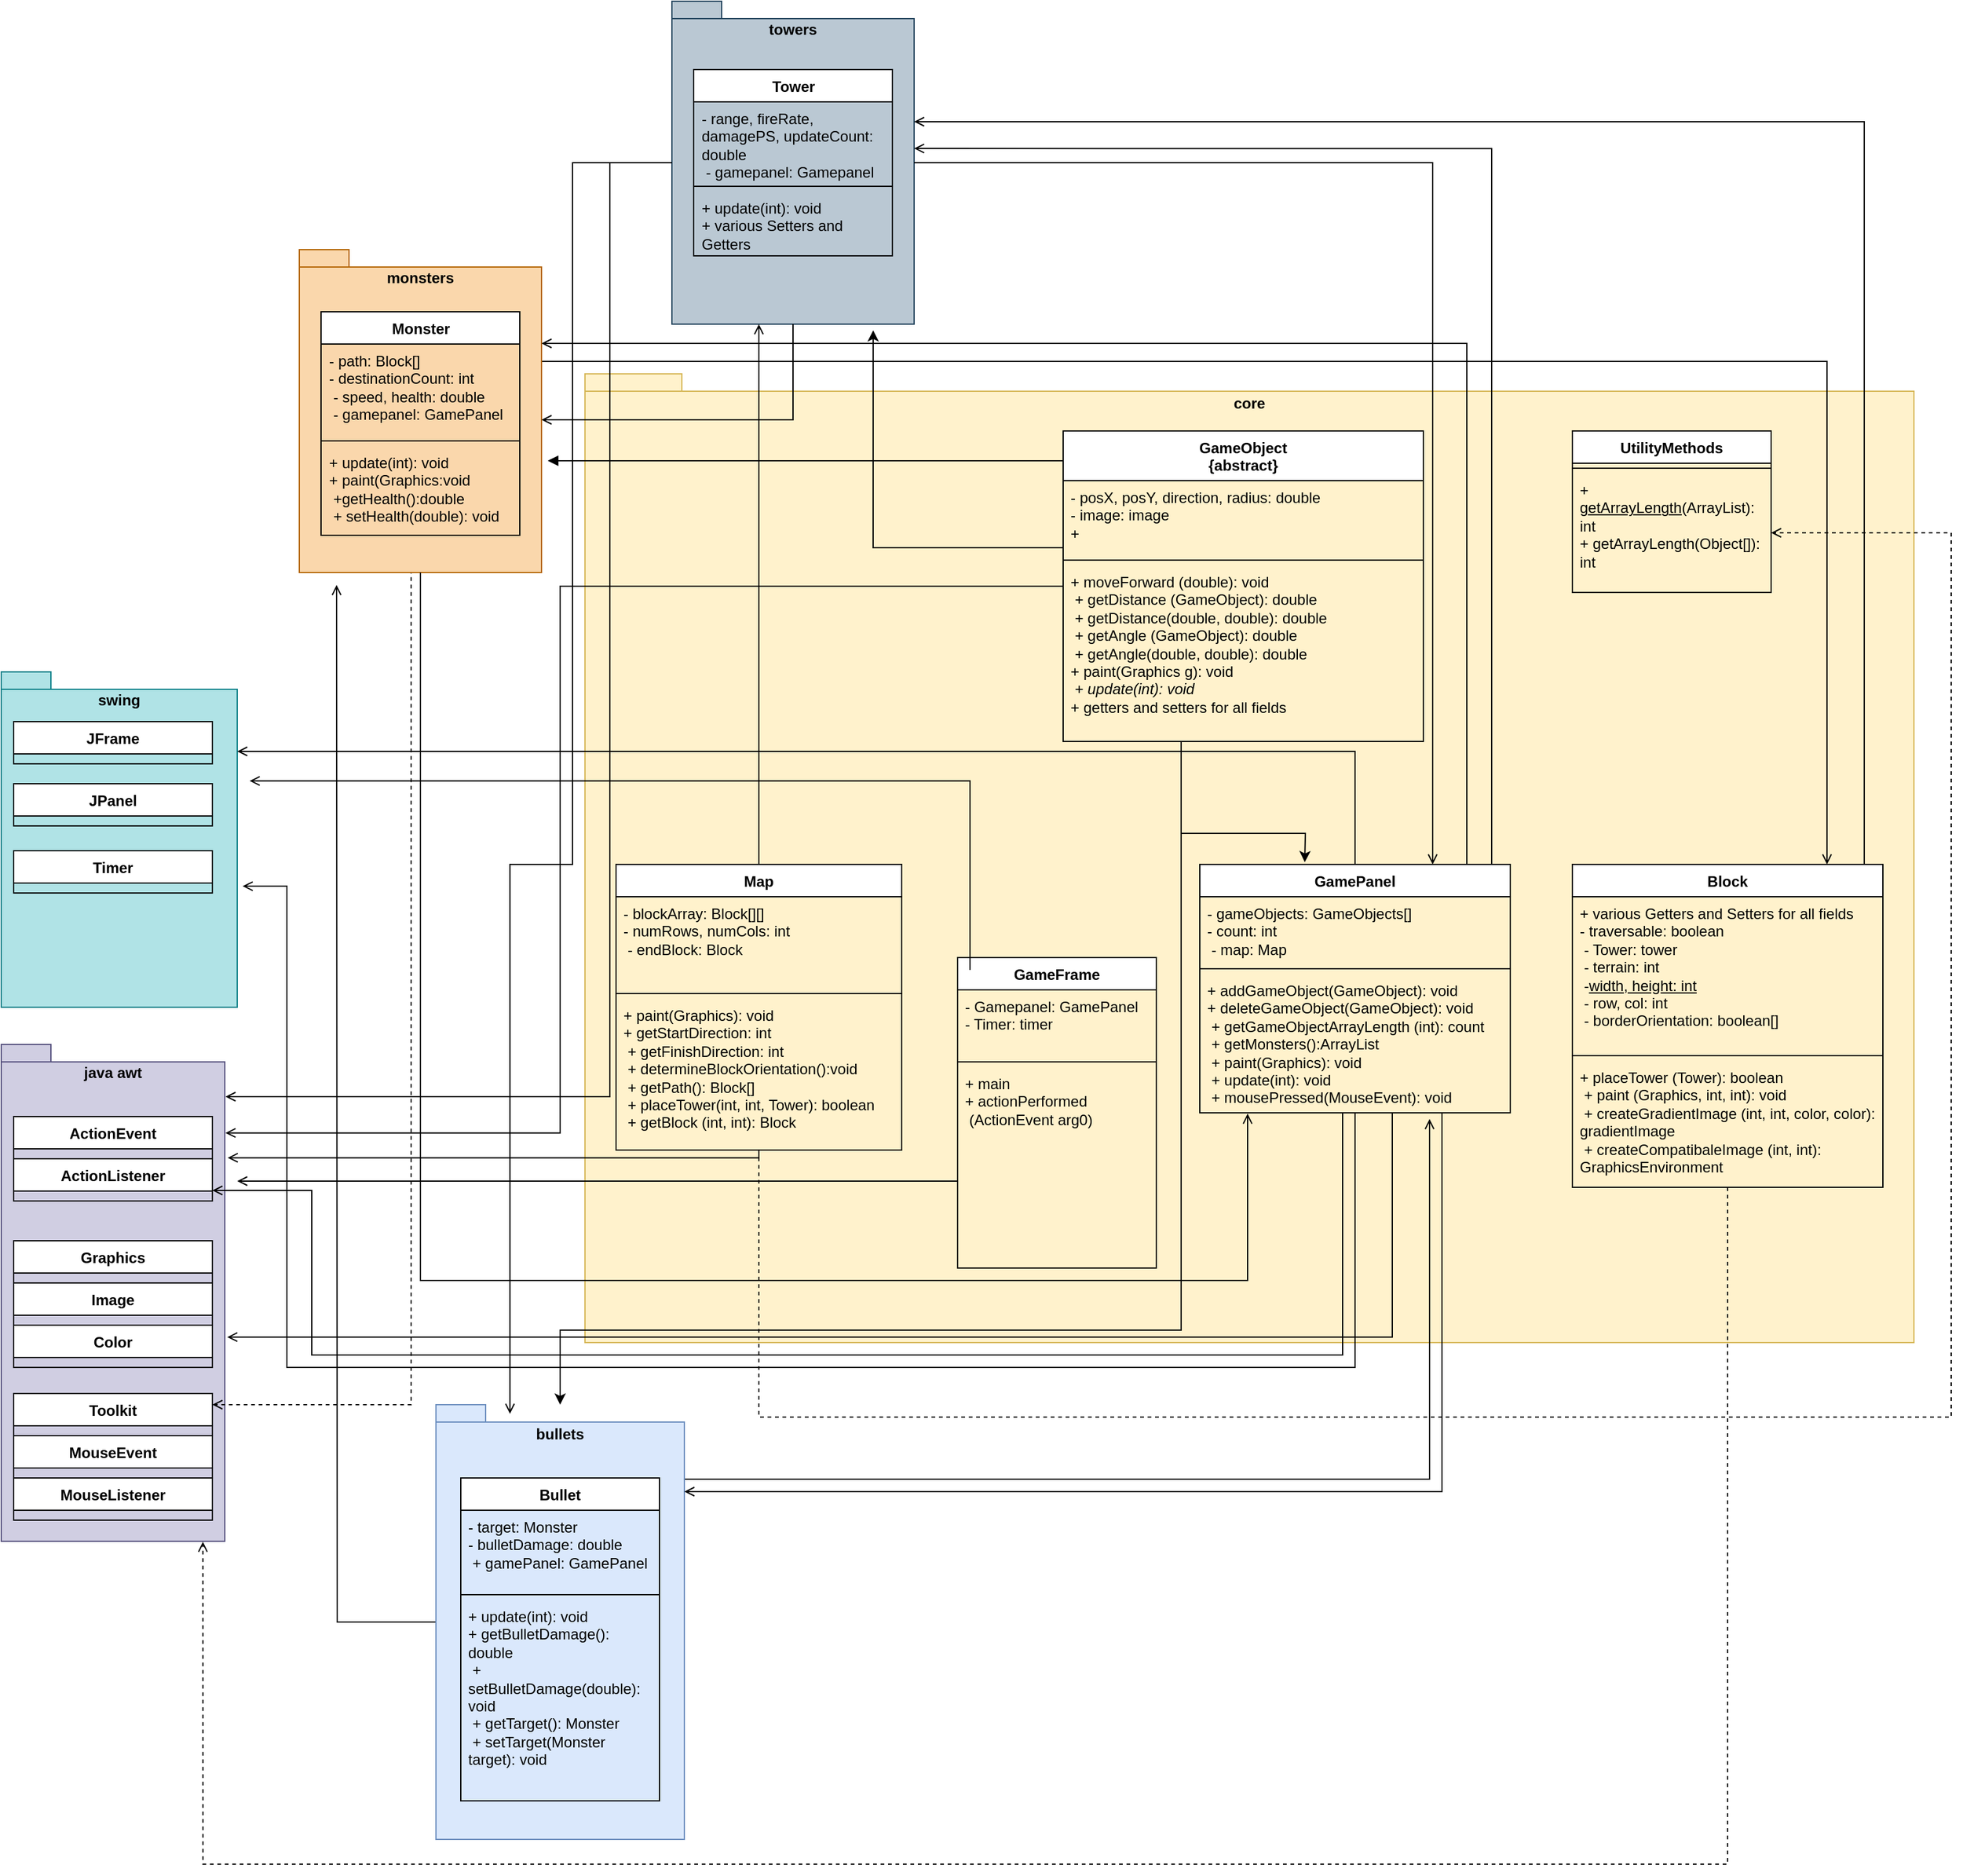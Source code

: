 <mxfile version="23.1.7" type="device">
  <diagram name="Sida-1" id="YUBVa8yf24fu2AFU5YBJ">
    <mxGraphModel dx="1865" dy="2425" grid="1" gridSize="10" guides="1" tooltips="1" connect="1" arrows="1" fold="1" page="1" pageScale="1" pageWidth="827" pageHeight="1169" math="0" shadow="0">
      <root>
        <mxCell id="0" />
        <mxCell id="1" parent="0" />
        <mxCell id="zSwx9xJ70yb3x-qx0YBj-57" value="java awt" style="shape=folder;fontStyle=1;spacingTop=10;tabWidth=40;tabHeight=14;tabPosition=left;html=1;whiteSpace=wrap;labelPosition=center;verticalLabelPosition=top;align=center;verticalAlign=bottom;spacing=-30;fillColor=#d0cee2;strokeColor=#56517e;" vertex="1" parent="1">
          <mxGeometry x="20" y="320" width="180" height="400" as="geometry" />
        </mxCell>
        <mxCell id="zSwx9xJ70yb3x-qx0YBj-97" value="towers" style="shape=folder;fontStyle=1;spacingTop=10;tabWidth=40;tabHeight=14;tabPosition=left;html=1;whiteSpace=wrap;labelPosition=center;verticalLabelPosition=top;align=center;verticalAlign=bottom;spacing=-30;fillColor=#bac8d3;strokeColor=#23445d;" vertex="1" parent="1">
          <mxGeometry x="560" y="-520" width="195" height="260" as="geometry" />
        </mxCell>
        <mxCell id="zSwx9xJ70yb3x-qx0YBj-48" value="swing" style="shape=folder;fontStyle=1;spacingTop=10;tabWidth=40;tabHeight=14;tabPosition=left;html=1;whiteSpace=wrap;labelPosition=center;verticalLabelPosition=top;align=center;verticalAlign=bottom;spacing=-30;fillColor=#b0e3e6;strokeColor=#0e8088;" vertex="1" parent="1">
          <mxGeometry x="20" y="20" width="190" height="270" as="geometry" />
        </mxCell>
        <mxCell id="zSwx9xJ70yb3x-qx0YBj-25" value="core" style="shape=folder;fontStyle=1;spacingTop=10;tabWidth=40;tabHeight=14;tabPosition=left;html=1;whiteSpace=wrap;labelPosition=center;verticalLabelPosition=top;align=center;verticalAlign=bottom;spacing=-31;fillColor=#fff2cc;strokeColor=#d6b656;" vertex="1" parent="1">
          <mxGeometry x="490" y="-220" width="1070" height="780" as="geometry" />
        </mxCell>
        <mxCell id="zSwx9xJ70yb3x-qx0YBj-1" value="GameFrame" style="swimlane;fontStyle=1;align=center;verticalAlign=top;childLayout=stackLayout;horizontal=1;startSize=26;horizontalStack=0;resizeParent=1;resizeParentMax=0;resizeLast=0;collapsible=1;marginBottom=0;whiteSpace=wrap;html=1;" vertex="1" parent="1">
          <mxGeometry x="790" y="250" width="160" height="250" as="geometry" />
        </mxCell>
        <mxCell id="zSwx9xJ70yb3x-qx0YBj-2" value="- Gamepanel: GamePanel&lt;br&gt;- Timer: timer" style="text;strokeColor=none;fillColor=none;align=left;verticalAlign=top;spacingLeft=4;spacingRight=4;overflow=hidden;rotatable=0;points=[[0,0.5],[1,0.5]];portConstraint=eastwest;whiteSpace=wrap;html=1;" vertex="1" parent="zSwx9xJ70yb3x-qx0YBj-1">
          <mxGeometry y="26" width="160" height="54" as="geometry" />
        </mxCell>
        <mxCell id="zSwx9xJ70yb3x-qx0YBj-3" value="" style="line;strokeWidth=1;fillColor=none;align=left;verticalAlign=middle;spacingTop=-1;spacingLeft=3;spacingRight=3;rotatable=0;labelPosition=right;points=[];portConstraint=eastwest;strokeColor=inherit;" vertex="1" parent="zSwx9xJ70yb3x-qx0YBj-1">
          <mxGeometry y="80" width="160" height="8" as="geometry" />
        </mxCell>
        <mxCell id="zSwx9xJ70yb3x-qx0YBj-4" value="+ main&lt;br&gt;+ actionPerformed&lt;br&gt;&amp;nbsp;(ActionEvent arg0)" style="text;strokeColor=none;fillColor=none;align=left;verticalAlign=top;spacingLeft=4;spacingRight=4;overflow=hidden;rotatable=0;points=[[0,0.5],[1,0.5]];portConstraint=eastwest;whiteSpace=wrap;html=1;" vertex="1" parent="zSwx9xJ70yb3x-qx0YBj-1">
          <mxGeometry y="88" width="160" height="162" as="geometry" />
        </mxCell>
        <mxCell id="zSwx9xJ70yb3x-qx0YBj-5" value="Block" style="swimlane;fontStyle=1;align=center;verticalAlign=top;childLayout=stackLayout;horizontal=1;startSize=26;horizontalStack=0;resizeParent=1;resizeParentMax=0;resizeLast=0;collapsible=1;marginBottom=0;whiteSpace=wrap;html=1;" vertex="1" parent="1">
          <mxGeometry x="1285" y="175" width="250" height="260" as="geometry" />
        </mxCell>
        <mxCell id="zSwx9xJ70yb3x-qx0YBj-6" value="+ various Getters and Setters for all fields&lt;br&gt;- traversable: boolean&lt;br&gt;&amp;nbsp;- Tower: tower&lt;br&gt;&amp;nbsp;- terrain: int&lt;br&gt;&amp;nbsp;-&lt;u&gt;width, height: int&lt;/u&gt;&lt;br&gt;&amp;nbsp;- row, col: int&lt;br&gt;&amp;nbsp;- borderOrientation: boolean[]" style="text;strokeColor=none;fillColor=none;align=left;verticalAlign=top;spacingLeft=4;spacingRight=4;overflow=hidden;rotatable=0;points=[[0,0.5],[1,0.5]];portConstraint=eastwest;whiteSpace=wrap;html=1;" vertex="1" parent="zSwx9xJ70yb3x-qx0YBj-5">
          <mxGeometry y="26" width="250" height="124" as="geometry" />
        </mxCell>
        <mxCell id="zSwx9xJ70yb3x-qx0YBj-7" value="" style="line;strokeWidth=1;fillColor=none;align=left;verticalAlign=middle;spacingTop=-1;spacingLeft=3;spacingRight=3;rotatable=0;labelPosition=right;points=[];portConstraint=eastwest;strokeColor=inherit;" vertex="1" parent="zSwx9xJ70yb3x-qx0YBj-5">
          <mxGeometry y="150" width="250" height="8" as="geometry" />
        </mxCell>
        <mxCell id="zSwx9xJ70yb3x-qx0YBj-8" value="+ placeTower (Tower): boolean&lt;br&gt;&amp;nbsp;+ paint (Graphics, int, int): void&lt;br&gt;&amp;nbsp;+ createGradientImage (int, int, color, color): gradientImage&lt;br&gt;&amp;nbsp;+ createCompatibaleImage (int, int): GraphicsEnvironment" style="text;strokeColor=none;fillColor=none;align=left;verticalAlign=top;spacingLeft=4;spacingRight=4;overflow=hidden;rotatable=0;points=[[0,0.5],[1,0.5]];portConstraint=eastwest;whiteSpace=wrap;html=1;" vertex="1" parent="zSwx9xJ70yb3x-qx0YBj-5">
          <mxGeometry y="158" width="250" height="102" as="geometry" />
        </mxCell>
        <mxCell id="zSwx9xJ70yb3x-qx0YBj-101" style="edgeStyle=orthogonalEdgeStyle;rounded=0;orthogonalLoop=1;jettySize=auto;html=1;" edge="1" parent="1" source="zSwx9xJ70yb3x-qx0YBj-13" target="zSwx9xJ70yb3x-qx0YBj-30">
          <mxGeometry relative="1" as="geometry">
            <Array as="points">
              <mxPoint x="970" y="140" />
              <mxPoint x="970" y="550" />
              <mxPoint x="470" y="550" />
            </Array>
          </mxGeometry>
        </mxCell>
        <mxCell id="zSwx9xJ70yb3x-qx0YBj-132" style="edgeStyle=orthogonalEdgeStyle;rounded=0;orthogonalLoop=1;jettySize=auto;html=1;endArrow=block;endFill=1;" edge="1" parent="1" source="zSwx9xJ70yb3x-qx0YBj-13">
          <mxGeometry relative="1" as="geometry">
            <mxPoint x="460" y="-150" as="targetPoint" />
            <Array as="points">
              <mxPoint x="780" y="-150" />
              <mxPoint x="780" y="-150" />
            </Array>
          </mxGeometry>
        </mxCell>
        <mxCell id="zSwx9xJ70yb3x-qx0YBj-13" value="GameObject&lt;br&gt;{abstract}" style="swimlane;fontStyle=1;align=center;verticalAlign=top;childLayout=stackLayout;horizontal=1;startSize=40;horizontalStack=0;resizeParent=1;resizeParentMax=0;resizeLast=0;collapsible=1;marginBottom=0;whiteSpace=wrap;html=1;" vertex="1" parent="1">
          <mxGeometry x="875" y="-174" width="290" height="250" as="geometry" />
        </mxCell>
        <mxCell id="zSwx9xJ70yb3x-qx0YBj-14" value="- posX, posY, direction, radius: double&lt;br&gt;- image: image&lt;br&gt;+" style="text;strokeColor=none;fillColor=none;align=left;verticalAlign=top;spacingLeft=4;spacingRight=4;overflow=hidden;rotatable=0;points=[[0,0.5],[1,0.5]];portConstraint=eastwest;whiteSpace=wrap;html=1;" vertex="1" parent="zSwx9xJ70yb3x-qx0YBj-13">
          <mxGeometry y="40" width="290" height="60" as="geometry" />
        </mxCell>
        <mxCell id="zSwx9xJ70yb3x-qx0YBj-15" value="" style="line;strokeWidth=1;fillColor=none;align=left;verticalAlign=middle;spacingTop=-1;spacingLeft=3;spacingRight=3;rotatable=0;labelPosition=right;points=[];portConstraint=eastwest;strokeColor=inherit;" vertex="1" parent="zSwx9xJ70yb3x-qx0YBj-13">
          <mxGeometry y="100" width="290" height="8" as="geometry" />
        </mxCell>
        <mxCell id="zSwx9xJ70yb3x-qx0YBj-16" value="+ moveForward (double): void&lt;br&gt;&amp;nbsp;+ getDistance (GameObject): double&lt;br&gt;&amp;nbsp;+ getDistance(double, double): double&lt;br&gt;&amp;nbsp;+ getAngle (GameObject): double&lt;br&gt;&amp;nbsp;+ getAngle(double, double): double&lt;br&gt;+ paint(Graphics g): void&lt;br&gt;&amp;nbsp;+&lt;i&gt;&amp;nbsp;update(int): void&lt;/i&gt;&lt;br&gt;+ getters and setters for all fields" style="text;strokeColor=none;fillColor=none;align=left;verticalAlign=top;spacingLeft=4;spacingRight=4;overflow=hidden;rotatable=0;points=[[0,0.5],[1,0.5]];portConstraint=eastwest;whiteSpace=wrap;html=1;" vertex="1" parent="zSwx9xJ70yb3x-qx0YBj-13">
          <mxGeometry y="108" width="290" height="142" as="geometry" />
        </mxCell>
        <mxCell id="zSwx9xJ70yb3x-qx0YBj-130" style="edgeStyle=orthogonalEdgeStyle;rounded=0;orthogonalLoop=1;jettySize=auto;html=1;endArrow=open;endFill=0;entryX=0.359;entryY=1;entryDx=0;entryDy=0;entryPerimeter=0;" edge="1" parent="1" source="zSwx9xJ70yb3x-qx0YBj-17" target="zSwx9xJ70yb3x-qx0YBj-97">
          <mxGeometry relative="1" as="geometry">
            <mxPoint x="640" y="-250" as="targetPoint" />
            <Array as="points" />
          </mxGeometry>
        </mxCell>
        <mxCell id="zSwx9xJ70yb3x-qx0YBj-131" style="edgeStyle=orthogonalEdgeStyle;rounded=0;orthogonalLoop=1;jettySize=auto;html=1;entryX=1;entryY=0.5;entryDx=0;entryDy=0;dashed=1;endArrow=open;endFill=0;" edge="1" parent="1" source="zSwx9xJ70yb3x-qx0YBj-17" target="zSwx9xJ70yb3x-qx0YBj-92">
          <mxGeometry relative="1" as="geometry">
            <Array as="points">
              <mxPoint x="630" y="620" />
              <mxPoint x="1590" y="620" />
              <mxPoint x="1590" y="-92" />
            </Array>
          </mxGeometry>
        </mxCell>
        <mxCell id="zSwx9xJ70yb3x-qx0YBj-17" value="Map" style="swimlane;fontStyle=1;align=center;verticalAlign=top;childLayout=stackLayout;horizontal=1;startSize=26;horizontalStack=0;resizeParent=1;resizeParentMax=0;resizeLast=0;collapsible=1;marginBottom=0;whiteSpace=wrap;html=1;" vertex="1" parent="1">
          <mxGeometry x="515" y="175" width="230" height="230" as="geometry" />
        </mxCell>
        <mxCell id="zSwx9xJ70yb3x-qx0YBj-18" value="- blockArray: Block[][]&lt;br&gt;- numRows, numCols: int&lt;br&gt;&amp;nbsp;- endBlock: Block&lt;div&gt;&lt;br/&gt;&lt;/div&gt;" style="text;strokeColor=none;fillColor=none;align=left;verticalAlign=top;spacingLeft=4;spacingRight=4;overflow=hidden;rotatable=0;points=[[0,0.5],[1,0.5]];portConstraint=eastwest;whiteSpace=wrap;html=1;" vertex="1" parent="zSwx9xJ70yb3x-qx0YBj-17">
          <mxGeometry y="26" width="230" height="74" as="geometry" />
        </mxCell>
        <mxCell id="zSwx9xJ70yb3x-qx0YBj-19" value="" style="line;strokeWidth=1;fillColor=none;align=left;verticalAlign=middle;spacingTop=-1;spacingLeft=3;spacingRight=3;rotatable=0;labelPosition=right;points=[];portConstraint=eastwest;strokeColor=inherit;" vertex="1" parent="zSwx9xJ70yb3x-qx0YBj-17">
          <mxGeometry y="100" width="230" height="8" as="geometry" />
        </mxCell>
        <mxCell id="zSwx9xJ70yb3x-qx0YBj-20" value="+ paint(Graphics): void&lt;br&gt;+ getStartDirection: int&lt;br&gt;&amp;nbsp;+ getFinishDirection: int&lt;br&gt;&amp;nbsp;+ determineBlockOrientation():void&lt;br&gt;&amp;nbsp;+ getPath(): Block[]&lt;br&gt;&amp;nbsp;+ placeTower(int, int, Tower): boolean&lt;br&gt;&amp;nbsp;+ getBlock (int, int): Block" style="text;strokeColor=none;fillColor=none;align=left;verticalAlign=top;spacingLeft=4;spacingRight=4;overflow=hidden;rotatable=0;points=[[0,0.5],[1,0.5]];portConstraint=eastwest;whiteSpace=wrap;html=1;" vertex="1" parent="zSwx9xJ70yb3x-qx0YBj-17">
          <mxGeometry y="108" width="230" height="122" as="geometry" />
        </mxCell>
        <mxCell id="zSwx9xJ70yb3x-qx0YBj-109" style="edgeStyle=orthogonalEdgeStyle;rounded=0;orthogonalLoop=1;jettySize=auto;html=1;endArrow=open;endFill=0;" edge="1" parent="1" source="zSwx9xJ70yb3x-qx0YBj-31" target="zSwx9xJ70yb3x-qx0YBj-5">
          <mxGeometry relative="1" as="geometry">
            <Array as="points">
              <mxPoint x="1490" y="-230" />
            </Array>
          </mxGeometry>
        </mxCell>
        <mxCell id="zSwx9xJ70yb3x-qx0YBj-110" style="edgeStyle=orthogonalEdgeStyle;rounded=0;orthogonalLoop=1;jettySize=auto;html=1;dashed=1;endArrow=open;endFill=0;exitX=0.75;exitY=1;exitDx=0;exitDy=0;exitPerimeter=0;" edge="1" parent="1" source="zSwx9xJ70yb3x-qx0YBj-31">
          <mxGeometry relative="1" as="geometry">
            <mxPoint x="404" y="40" as="sourcePoint" />
            <mxPoint x="190" y="610" as="targetPoint" />
            <Array as="points">
              <mxPoint x="350" y="-60" />
              <mxPoint x="350" y="610" />
            </Array>
          </mxGeometry>
        </mxCell>
        <mxCell id="zSwx9xJ70yb3x-qx0YBj-31" value="monsters" style="shape=folder;fontStyle=1;spacingTop=10;tabWidth=40;tabHeight=14;tabPosition=left;html=1;whiteSpace=wrap;labelPosition=center;verticalLabelPosition=top;align=center;verticalAlign=bottom;spacing=-30;fillColor=#fad7ac;strokeColor=#b46504;" vertex="1" parent="1">
          <mxGeometry x="260" y="-320" width="195" height="260" as="geometry" />
        </mxCell>
        <mxCell id="zSwx9xJ70yb3x-qx0YBj-32" value="Monster" style="swimlane;fontStyle=1;align=center;verticalAlign=top;childLayout=stackLayout;horizontal=1;startSize=26;horizontalStack=0;resizeParent=1;resizeParentMax=0;resizeLast=0;collapsible=1;marginBottom=0;whiteSpace=wrap;html=1;" vertex="1" parent="1">
          <mxGeometry x="277.5" y="-270" width="160" height="180" as="geometry" />
        </mxCell>
        <mxCell id="zSwx9xJ70yb3x-qx0YBj-33" value="- path: Block[]&lt;br&gt;- destinationCount: int&lt;br&gt;&amp;nbsp;- speed, health: double&lt;br&gt;&amp;nbsp;- gamepanel: GamePanel" style="text;strokeColor=none;fillColor=none;align=left;verticalAlign=top;spacingLeft=4;spacingRight=4;overflow=hidden;rotatable=0;points=[[0,0.5],[1,0.5]];portConstraint=eastwest;whiteSpace=wrap;html=1;" vertex="1" parent="zSwx9xJ70yb3x-qx0YBj-32">
          <mxGeometry y="26" width="160" height="74" as="geometry" />
        </mxCell>
        <mxCell id="zSwx9xJ70yb3x-qx0YBj-34" value="" style="line;strokeWidth=1;fillColor=none;align=left;verticalAlign=middle;spacingTop=-1;spacingLeft=3;spacingRight=3;rotatable=0;labelPosition=right;points=[];portConstraint=eastwest;strokeColor=inherit;" vertex="1" parent="zSwx9xJ70yb3x-qx0YBj-32">
          <mxGeometry y="100" width="160" height="8" as="geometry" />
        </mxCell>
        <mxCell id="zSwx9xJ70yb3x-qx0YBj-35" value="+ update(int): void&lt;br&gt;+ paint(Graphics:void&lt;br&gt;&amp;nbsp;+getHealth():double&lt;br&gt;&amp;nbsp;+ setHealth(double): void" style="text;strokeColor=none;fillColor=none;align=left;verticalAlign=top;spacingLeft=4;spacingRight=4;overflow=hidden;rotatable=0;points=[[0,0.5],[1,0.5]];portConstraint=eastwest;whiteSpace=wrap;html=1;" vertex="1" parent="zSwx9xJ70yb3x-qx0YBj-32">
          <mxGeometry y="108" width="160" height="72" as="geometry" />
        </mxCell>
        <mxCell id="zSwx9xJ70yb3x-qx0YBj-36" value="JFrame" style="swimlane;fontStyle=1;align=center;verticalAlign=top;childLayout=stackLayout;horizontal=1;startSize=26;horizontalStack=0;resizeParent=1;resizeParentMax=0;resizeLast=0;collapsible=1;marginBottom=0;whiteSpace=wrap;html=1;" vertex="1" parent="1">
          <mxGeometry x="30" y="60" width="160" height="34" as="geometry" />
        </mxCell>
        <mxCell id="zSwx9xJ70yb3x-qx0YBj-40" value="Color" style="swimlane;fontStyle=1;align=center;verticalAlign=top;childLayout=stackLayout;horizontal=1;startSize=26;horizontalStack=0;resizeParent=1;resizeParentMax=0;resizeLast=0;collapsible=1;marginBottom=0;whiteSpace=wrap;html=1;" vertex="1" parent="1">
          <mxGeometry x="30" y="546" width="160" height="34" as="geometry" />
        </mxCell>
        <mxCell id="zSwx9xJ70yb3x-qx0YBj-49" value="Timer" style="swimlane;fontStyle=1;align=center;verticalAlign=top;childLayout=stackLayout;horizontal=1;startSize=26;horizontalStack=0;resizeParent=1;resizeParentMax=0;resizeLast=0;collapsible=1;marginBottom=0;whiteSpace=wrap;html=1;" vertex="1" parent="1">
          <mxGeometry x="30" y="164" width="160" height="34" as="geometry" />
        </mxCell>
        <mxCell id="zSwx9xJ70yb3x-qx0YBj-53" value="JPanel" style="swimlane;fontStyle=1;align=center;verticalAlign=top;childLayout=stackLayout;horizontal=1;startSize=26;horizontalStack=0;resizeParent=1;resizeParentMax=0;resizeLast=0;collapsible=1;marginBottom=0;whiteSpace=wrap;html=1;" vertex="1" parent="1">
          <mxGeometry x="30" y="110" width="160" height="34" as="geometry" />
        </mxCell>
        <mxCell id="zSwx9xJ70yb3x-qx0YBj-58" value="ActionEvent" style="swimlane;fontStyle=1;align=center;verticalAlign=top;childLayout=stackLayout;horizontal=1;startSize=26;horizontalStack=0;resizeParent=1;resizeParentMax=0;resizeLast=0;collapsible=1;marginBottom=0;whiteSpace=wrap;html=1;" vertex="1" parent="1">
          <mxGeometry x="30" y="378" width="160" height="34" as="geometry" />
        </mxCell>
        <mxCell id="zSwx9xJ70yb3x-qx0YBj-59" value="Graphics" style="swimlane;fontStyle=1;align=center;verticalAlign=top;childLayout=stackLayout;horizontal=1;startSize=26;horizontalStack=0;resizeParent=1;resizeParentMax=0;resizeLast=0;collapsible=1;marginBottom=0;whiteSpace=wrap;html=1;" vertex="1" parent="1">
          <mxGeometry x="30" y="478" width="160" height="34" as="geometry" />
        </mxCell>
        <mxCell id="zSwx9xJ70yb3x-qx0YBj-60" value="Image" style="swimlane;fontStyle=1;align=center;verticalAlign=top;childLayout=stackLayout;horizontal=1;startSize=26;horizontalStack=0;resizeParent=1;resizeParentMax=0;resizeLast=0;collapsible=1;marginBottom=0;whiteSpace=wrap;html=1;" vertex="1" parent="1">
          <mxGeometry x="30" y="512" width="160" height="34" as="geometry" />
        </mxCell>
        <mxCell id="zSwx9xJ70yb3x-qx0YBj-61" value="Toolkit" style="swimlane;fontStyle=1;align=center;verticalAlign=top;childLayout=stackLayout;horizontal=1;startSize=26;horizontalStack=0;resizeParent=1;resizeParentMax=0;resizeLast=0;collapsible=1;marginBottom=0;whiteSpace=wrap;html=1;" vertex="1" parent="1">
          <mxGeometry x="30" y="601" width="160" height="34" as="geometry" />
        </mxCell>
        <mxCell id="zSwx9xJ70yb3x-qx0YBj-65" value="ActionListener" style="swimlane;fontStyle=1;align=center;verticalAlign=top;childLayout=stackLayout;horizontal=1;startSize=26;horizontalStack=0;resizeParent=1;resizeParentMax=0;resizeLast=0;collapsible=1;marginBottom=0;whiteSpace=wrap;html=1;" vertex="1" parent="1">
          <mxGeometry x="30" y="412" width="160" height="34" as="geometry" />
        </mxCell>
        <mxCell id="zSwx9xJ70yb3x-qx0YBj-66" value="MouseEvent" style="swimlane;fontStyle=1;align=center;verticalAlign=top;childLayout=stackLayout;horizontal=1;startSize=26;horizontalStack=0;resizeParent=1;resizeParentMax=0;resizeLast=0;collapsible=1;marginBottom=0;whiteSpace=wrap;html=1;" vertex="1" parent="1">
          <mxGeometry x="30" y="635" width="160" height="34" as="geometry" />
        </mxCell>
        <mxCell id="zSwx9xJ70yb3x-qx0YBj-67" value="MouseListener" style="swimlane;fontStyle=1;align=center;verticalAlign=top;childLayout=stackLayout;horizontal=1;startSize=26;horizontalStack=0;resizeParent=1;resizeParentMax=0;resizeLast=0;collapsible=1;marginBottom=0;whiteSpace=wrap;html=1;" vertex="1" parent="1">
          <mxGeometry x="30" y="669" width="160" height="34" as="geometry" />
        </mxCell>
        <mxCell id="zSwx9xJ70yb3x-qx0YBj-103" style="edgeStyle=orthogonalEdgeStyle;rounded=0;orthogonalLoop=1;jettySize=auto;html=1;entryX=1;entryY=0.75;entryDx=0;entryDy=0;endArrow=open;endFill=0;" edge="1" parent="1" source="zSwx9xJ70yb3x-qx0YBj-85" target="zSwx9xJ70yb3x-qx0YBj-65">
          <mxGeometry relative="1" as="geometry">
            <Array as="points">
              <mxPoint x="1100" y="570" />
              <mxPoint x="270" y="570" />
              <mxPoint x="270" y="438" />
            </Array>
          </mxGeometry>
        </mxCell>
        <mxCell id="zSwx9xJ70yb3x-qx0YBj-85" value="GamePanel" style="swimlane;fontStyle=1;align=center;verticalAlign=top;childLayout=stackLayout;horizontal=1;startSize=26;horizontalStack=0;resizeParent=1;resizeParentMax=0;resizeLast=0;collapsible=1;marginBottom=0;whiteSpace=wrap;html=1;" vertex="1" parent="1">
          <mxGeometry x="985" y="175" width="250" height="200" as="geometry" />
        </mxCell>
        <mxCell id="zSwx9xJ70yb3x-qx0YBj-86" value="- gameObjects: GameObjects[]&lt;br&gt;- count: int&lt;br&gt;&amp;nbsp;- map: Map&lt;br&gt;&lt;div&gt;&lt;br&gt;&lt;/div&gt;" style="text;strokeColor=none;fillColor=none;align=left;verticalAlign=top;spacingLeft=4;spacingRight=4;overflow=hidden;rotatable=0;points=[[0,0.5],[1,0.5]];portConstraint=eastwest;whiteSpace=wrap;html=1;" vertex="1" parent="zSwx9xJ70yb3x-qx0YBj-85">
          <mxGeometry y="26" width="250" height="54" as="geometry" />
        </mxCell>
        <mxCell id="zSwx9xJ70yb3x-qx0YBj-87" value="" style="line;strokeWidth=1;fillColor=none;align=left;verticalAlign=middle;spacingTop=-1;spacingLeft=3;spacingRight=3;rotatable=0;labelPosition=right;points=[];portConstraint=eastwest;strokeColor=inherit;" vertex="1" parent="zSwx9xJ70yb3x-qx0YBj-85">
          <mxGeometry y="80" width="250" height="8" as="geometry" />
        </mxCell>
        <mxCell id="zSwx9xJ70yb3x-qx0YBj-88" value="+ addGameObject(GameObject): void&lt;br&gt;+ deleteGameObject(GameObject): void&lt;br&gt;&amp;nbsp;+ getGameObjectArrayLength (int): count&lt;br&gt;&amp;nbsp;+ getMonsters():ArrayList&lt;br&gt;&amp;nbsp;+ paint(Graphics): void&lt;br&gt;&amp;nbsp;+ update(int): void&lt;br&gt;&amp;nbsp;+ mousePressed(MouseEvent): void&lt;br&gt;&lt;br&gt;&lt;div&gt;&lt;br&gt;&lt;/div&gt;" style="text;strokeColor=none;fillColor=none;align=left;verticalAlign=top;spacingLeft=4;spacingRight=4;overflow=hidden;rotatable=0;points=[[0,0.5],[1,0.5]];portConstraint=eastwest;whiteSpace=wrap;html=1;" vertex="1" parent="zSwx9xJ70yb3x-qx0YBj-85">
          <mxGeometry y="88" width="250" height="112" as="geometry" />
        </mxCell>
        <mxCell id="zSwx9xJ70yb3x-qx0YBj-89" value="UtilityMethods" style="swimlane;fontStyle=1;align=center;verticalAlign=top;childLayout=stackLayout;horizontal=1;startSize=26;horizontalStack=0;resizeParent=1;resizeParentMax=0;resizeLast=0;collapsible=1;marginBottom=0;whiteSpace=wrap;html=1;" vertex="1" parent="1">
          <mxGeometry x="1285" y="-174" width="160" height="130" as="geometry" />
        </mxCell>
        <mxCell id="zSwx9xJ70yb3x-qx0YBj-91" value="" style="line;strokeWidth=1;fillColor=none;align=left;verticalAlign=middle;spacingTop=-1;spacingLeft=3;spacingRight=3;rotatable=0;labelPosition=right;points=[];portConstraint=eastwest;strokeColor=inherit;" vertex="1" parent="zSwx9xJ70yb3x-qx0YBj-89">
          <mxGeometry y="26" width="160" height="8" as="geometry" />
        </mxCell>
        <mxCell id="zSwx9xJ70yb3x-qx0YBj-92" value="+ &lt;u&gt;getArrayLength&lt;/u&gt;(ArrayList): int&lt;br&gt;+ getArrayLength(Object[]): int" style="text;strokeColor=none;fillColor=none;align=left;verticalAlign=top;spacingLeft=4;spacingRight=4;overflow=hidden;rotatable=0;points=[[0,0.5],[1,0.5]];portConstraint=eastwest;whiteSpace=wrap;html=1;" vertex="1" parent="zSwx9xJ70yb3x-qx0YBj-89">
          <mxGeometry y="34" width="160" height="96" as="geometry" />
        </mxCell>
        <mxCell id="zSwx9xJ70yb3x-qx0YBj-93" value="Tower" style="swimlane;fontStyle=1;align=center;verticalAlign=top;childLayout=stackLayout;horizontal=1;startSize=26;horizontalStack=0;resizeParent=1;resizeParentMax=0;resizeLast=0;collapsible=1;marginBottom=0;whiteSpace=wrap;html=1;" vertex="1" parent="1">
          <mxGeometry x="577.5" y="-465" width="160" height="150" as="geometry" />
        </mxCell>
        <mxCell id="zSwx9xJ70yb3x-qx0YBj-94" value="- range, fireRate, damagePS, updateCount: double&lt;br&gt;&amp;nbsp;- gamepanel: Gamepanel" style="text;strokeColor=none;fillColor=none;align=left;verticalAlign=top;spacingLeft=4;spacingRight=4;overflow=hidden;rotatable=0;points=[[0,0.5],[1,0.5]];portConstraint=eastwest;whiteSpace=wrap;html=1;" vertex="1" parent="zSwx9xJ70yb3x-qx0YBj-93">
          <mxGeometry y="26" width="160" height="64" as="geometry" />
        </mxCell>
        <mxCell id="zSwx9xJ70yb3x-qx0YBj-95" value="" style="line;strokeWidth=1;fillColor=none;align=left;verticalAlign=middle;spacingTop=-1;spacingLeft=3;spacingRight=3;rotatable=0;labelPosition=right;points=[];portConstraint=eastwest;strokeColor=inherit;" vertex="1" parent="zSwx9xJ70yb3x-qx0YBj-93">
          <mxGeometry y="90" width="160" height="8" as="geometry" />
        </mxCell>
        <mxCell id="zSwx9xJ70yb3x-qx0YBj-96" value="+ update(int): void&amp;nbsp;&lt;br&gt;+ various Setters and Getters" style="text;strokeColor=none;fillColor=none;align=left;verticalAlign=top;spacingLeft=4;spacingRight=4;overflow=hidden;rotatable=0;points=[[0,0.5],[1,0.5]];portConstraint=eastwest;whiteSpace=wrap;html=1;" vertex="1" parent="zSwx9xJ70yb3x-qx0YBj-93">
          <mxGeometry y="98" width="160" height="52" as="geometry" />
        </mxCell>
        <mxCell id="zSwx9xJ70yb3x-qx0YBj-99" style="edgeStyle=orthogonalEdgeStyle;rounded=0;orthogonalLoop=1;jettySize=auto;html=1;endArrow=open;endFill=0;" edge="1" parent="1" source="zSwx9xJ70yb3x-qx0YBj-4">
          <mxGeometry relative="1" as="geometry">
            <mxPoint x="210" y="430" as="targetPoint" />
            <Array as="points">
              <mxPoint x="490" y="430" />
            </Array>
          </mxGeometry>
        </mxCell>
        <mxCell id="zSwx9xJ70yb3x-qx0YBj-102" style="edgeStyle=orthogonalEdgeStyle;rounded=0;orthogonalLoop=1;jettySize=auto;html=1;endArrow=open;endFill=0;" edge="1" parent="1" source="zSwx9xJ70yb3x-qx0YBj-85" target="zSwx9xJ70yb3x-qx0YBj-48">
          <mxGeometry relative="1" as="geometry">
            <mxPoint x="363.52" y="83.894" as="targetPoint" />
            <Array as="points">
              <mxPoint x="1110" y="84" />
            </Array>
          </mxGeometry>
        </mxCell>
        <mxCell id="zSwx9xJ70yb3x-qx0YBj-108" value="" style="endArrow=classic;html=1;rounded=0;entryX=0.338;entryY=-0.009;entryDx=0;entryDy=0;entryPerimeter=0;" edge="1" parent="1" target="zSwx9xJ70yb3x-qx0YBj-85">
          <mxGeometry width="50" height="50" relative="1" as="geometry">
            <mxPoint x="970" y="150" as="sourcePoint" />
            <mxPoint x="1110" y="164" as="targetPoint" />
            <Array as="points">
              <mxPoint x="1070" y="150" />
            </Array>
          </mxGeometry>
        </mxCell>
        <mxCell id="zSwx9xJ70yb3x-qx0YBj-113" style="edgeStyle=orthogonalEdgeStyle;rounded=0;orthogonalLoop=1;jettySize=auto;html=1;endArrow=open;endFill=0;" edge="1" parent="1">
          <mxGeometry relative="1" as="geometry">
            <mxPoint x="500" y="650" as="sourcePoint" />
            <mxPoint x="1170" y="380" as="targetPoint" />
            <Array as="points">
              <mxPoint x="500" y="670" />
              <mxPoint x="1170" y="670" />
            </Array>
          </mxGeometry>
        </mxCell>
        <mxCell id="zSwx9xJ70yb3x-qx0YBj-114" style="edgeStyle=orthogonalEdgeStyle;rounded=0;orthogonalLoop=1;jettySize=auto;html=1;endArrow=open;endFill=0;" edge="1" parent="1" source="zSwx9xJ70yb3x-qx0YBj-30">
          <mxGeometry relative="1" as="geometry">
            <mxPoint x="290" y="-50" as="targetPoint" />
          </mxGeometry>
        </mxCell>
        <mxCell id="zSwx9xJ70yb3x-qx0YBj-30" value="bullets" style="shape=folder;fontStyle=1;spacingTop=10;tabWidth=40;tabHeight=14;tabPosition=left;html=1;whiteSpace=wrap;fillColor=#dae8fc;strokeColor=#6c8ebf;labelPosition=center;verticalLabelPosition=top;align=center;verticalAlign=bottom;spacing=-31;" vertex="1" parent="1">
          <mxGeometry x="370" y="610" width="200" height="350" as="geometry" />
        </mxCell>
        <mxCell id="zSwx9xJ70yb3x-qx0YBj-26" value="Bullet" style="swimlane;fontStyle=1;align=center;verticalAlign=top;childLayout=stackLayout;horizontal=1;startSize=26;horizontalStack=0;resizeParent=1;resizeParentMax=0;resizeLast=0;collapsible=1;marginBottom=0;whiteSpace=wrap;html=1;" vertex="1" parent="1">
          <mxGeometry x="390" y="669" width="160" height="260" as="geometry" />
        </mxCell>
        <mxCell id="zSwx9xJ70yb3x-qx0YBj-27" value="- target: Monster&lt;br&gt;- bulletDamage: double&lt;br&gt;&amp;nbsp;+ gamePanel: GamePanel&lt;br&gt;&amp;nbsp;" style="text;strokeColor=none;fillColor=none;align=left;verticalAlign=top;spacingLeft=4;spacingRight=4;overflow=hidden;rotatable=0;points=[[0,0.5],[1,0.5]];portConstraint=eastwest;whiteSpace=wrap;html=1;" vertex="1" parent="zSwx9xJ70yb3x-qx0YBj-26">
          <mxGeometry y="26" width="160" height="64" as="geometry" />
        </mxCell>
        <mxCell id="zSwx9xJ70yb3x-qx0YBj-28" value="" style="line;strokeWidth=1;fillColor=none;align=left;verticalAlign=middle;spacingTop=-1;spacingLeft=3;spacingRight=3;rotatable=0;labelPosition=right;points=[];portConstraint=eastwest;strokeColor=inherit;" vertex="1" parent="zSwx9xJ70yb3x-qx0YBj-26">
          <mxGeometry y="90" width="160" height="8" as="geometry" />
        </mxCell>
        <mxCell id="zSwx9xJ70yb3x-qx0YBj-29" value="+ update(int): void&lt;br&gt;+ getBulletDamage(): double&lt;br&gt;&amp;nbsp;+ setBulletDamage(double): void&lt;br&gt;&amp;nbsp;+ getTarget(): Monster&lt;br&gt;&amp;nbsp;+ setTarget(Monster target): void" style="text;strokeColor=none;fillColor=none;align=left;verticalAlign=top;spacingLeft=4;spacingRight=4;overflow=hidden;rotatable=0;points=[[0,0.5],[1,0.5]];portConstraint=eastwest;whiteSpace=wrap;html=1;" vertex="1" parent="zSwx9xJ70yb3x-qx0YBj-26">
          <mxGeometry y="98" width="160" height="162" as="geometry" />
        </mxCell>
        <mxCell id="zSwx9xJ70yb3x-qx0YBj-115" style="edgeStyle=orthogonalEdgeStyle;rounded=0;orthogonalLoop=1;jettySize=auto;html=1;endArrow=open;endFill=0;" edge="1" parent="1" source="zSwx9xJ70yb3x-qx0YBj-5" target="zSwx9xJ70yb3x-qx0YBj-97">
          <mxGeometry relative="1" as="geometry">
            <mxPoint x="760" y="-410" as="targetPoint" />
            <Array as="points">
              <mxPoint x="1520" y="-423" />
            </Array>
          </mxGeometry>
        </mxCell>
        <mxCell id="zSwx9xJ70yb3x-qx0YBj-116" style="edgeStyle=orthogonalEdgeStyle;rounded=0;orthogonalLoop=1;jettySize=auto;html=1;entryX=0.902;entryY=1.001;entryDx=0;entryDy=0;entryPerimeter=0;dashed=1;endArrow=open;endFill=0;" edge="1" parent="1" source="zSwx9xJ70yb3x-qx0YBj-5" target="zSwx9xJ70yb3x-qx0YBj-57">
          <mxGeometry relative="1" as="geometry">
            <Array as="points">
              <mxPoint x="1410" y="980" />
              <mxPoint x="182" y="980" />
            </Array>
          </mxGeometry>
        </mxCell>
        <mxCell id="zSwx9xJ70yb3x-qx0YBj-119" style="edgeStyle=orthogonalEdgeStyle;rounded=0;orthogonalLoop=1;jettySize=auto;html=1;entryX=0.999;entryY=0.243;entryDx=0;entryDy=0;entryPerimeter=0;endArrow=open;endFill=0;" edge="1" parent="1">
          <mxGeometry relative="1" as="geometry">
            <mxPoint x="800" y="260" as="sourcePoint" />
            <mxPoint x="220.0" y="107.79" as="targetPoint" />
            <Array as="points">
              <mxPoint x="800" y="108" />
            </Array>
          </mxGeometry>
        </mxCell>
        <mxCell id="zSwx9xJ70yb3x-qx0YBj-120" style="edgeStyle=orthogonalEdgeStyle;rounded=0;orthogonalLoop=1;jettySize=auto;html=1;entryX=1.003;entryY=0.178;entryDx=0;entryDy=0;entryPerimeter=0;endArrow=open;endFill=0;" edge="1" parent="1" source="zSwx9xJ70yb3x-qx0YBj-13" target="zSwx9xJ70yb3x-qx0YBj-57">
          <mxGeometry relative="1" as="geometry">
            <Array as="points">
              <mxPoint x="470" y="-49" />
              <mxPoint x="470" y="391" />
            </Array>
          </mxGeometry>
        </mxCell>
        <mxCell id="zSwx9xJ70yb3x-qx0YBj-121" style="edgeStyle=orthogonalEdgeStyle;rounded=0;orthogonalLoop=1;jettySize=auto;html=1;entryX=1.011;entryY=0.589;entryDx=0;entryDy=0;entryPerimeter=0;endArrow=open;endFill=0;" edge="1" parent="1" source="zSwx9xJ70yb3x-qx0YBj-85" target="zSwx9xJ70yb3x-qx0YBj-57">
          <mxGeometry relative="1" as="geometry">
            <Array as="points">
              <mxPoint x="1140" y="556" />
            </Array>
          </mxGeometry>
        </mxCell>
        <mxCell id="zSwx9xJ70yb3x-qx0YBj-122" style="edgeStyle=orthogonalEdgeStyle;rounded=0;orthogonalLoop=1;jettySize=auto;html=1;entryX=1.023;entryY=0.639;entryDx=0;entryDy=0;entryPerimeter=0;endArrow=open;endFill=0;" edge="1" parent="1" source="zSwx9xJ70yb3x-qx0YBj-85" target="zSwx9xJ70yb3x-qx0YBj-48">
          <mxGeometry relative="1" as="geometry">
            <Array as="points">
              <mxPoint x="1110" y="580" />
              <mxPoint x="250" y="580" />
              <mxPoint x="250" y="192" />
            </Array>
          </mxGeometry>
        </mxCell>
        <mxCell id="zSwx9xJ70yb3x-qx0YBj-123" style="edgeStyle=orthogonalEdgeStyle;rounded=0;orthogonalLoop=1;jettySize=auto;html=1;endArrow=open;endFill=0;" edge="1" parent="1" source="zSwx9xJ70yb3x-qx0YBj-85">
          <mxGeometry relative="1" as="geometry">
            <mxPoint x="570" y="680" as="targetPoint" />
            <Array as="points">
              <mxPoint x="1180" y="680" />
              <mxPoint x="570" y="680" />
            </Array>
          </mxGeometry>
        </mxCell>
        <mxCell id="zSwx9xJ70yb3x-qx0YBj-124" style="edgeStyle=orthogonalEdgeStyle;rounded=0;orthogonalLoop=1;jettySize=auto;html=1;entryX=0;entryY=0;entryDx=195;entryDy=75.5;entryPerimeter=0;endArrow=open;endFill=0;" edge="1" parent="1" source="zSwx9xJ70yb3x-qx0YBj-85" target="zSwx9xJ70yb3x-qx0YBj-31">
          <mxGeometry relative="1" as="geometry">
            <Array as="points">
              <mxPoint x="1200" y="-244" />
            </Array>
          </mxGeometry>
        </mxCell>
        <mxCell id="zSwx9xJ70yb3x-qx0YBj-128" style="edgeStyle=orthogonalEdgeStyle;rounded=0;orthogonalLoop=1;jettySize=auto;html=1;entryX=1;entryY=0.456;entryDx=0;entryDy=0;entryPerimeter=0;endArrow=open;endFill=0;" edge="1" parent="1" source="zSwx9xJ70yb3x-qx0YBj-85" target="zSwx9xJ70yb3x-qx0YBj-97">
          <mxGeometry relative="1" as="geometry">
            <Array as="points">
              <mxPoint x="1220" y="-401" />
            </Array>
          </mxGeometry>
        </mxCell>
        <mxCell id="zSwx9xJ70yb3x-qx0YBj-129" style="edgeStyle=orthogonalEdgeStyle;rounded=0;orthogonalLoop=1;jettySize=auto;html=1;entryX=1.013;entryY=0.228;entryDx=0;entryDy=0;entryPerimeter=0;endArrow=open;endFill=0;" edge="1" parent="1" source="zSwx9xJ70yb3x-qx0YBj-17" target="zSwx9xJ70yb3x-qx0YBj-57">
          <mxGeometry relative="1" as="geometry">
            <Array as="points">
              <mxPoint x="630" y="411" />
            </Array>
          </mxGeometry>
        </mxCell>
        <mxCell id="zSwx9xJ70yb3x-qx0YBj-136" style="edgeStyle=orthogonalEdgeStyle;rounded=0;orthogonalLoop=1;jettySize=auto;html=1;entryX=0.154;entryY=1.006;entryDx=0;entryDy=0;entryPerimeter=0;endArrow=open;endFill=0;" edge="1" parent="1" source="zSwx9xJ70yb3x-qx0YBj-31" target="zSwx9xJ70yb3x-qx0YBj-88">
          <mxGeometry relative="1" as="geometry">
            <Array as="points">
              <mxPoint x="358" y="510" />
              <mxPoint x="1024" y="510" />
            </Array>
          </mxGeometry>
        </mxCell>
        <mxCell id="zSwx9xJ70yb3x-qx0YBj-137" style="edgeStyle=orthogonalEdgeStyle;rounded=0;orthogonalLoop=1;jettySize=auto;html=1;entryX=1.003;entryY=0.105;entryDx=0;entryDy=0;entryPerimeter=0;endArrow=open;endFill=0;" edge="1" parent="1" source="zSwx9xJ70yb3x-qx0YBj-97" target="zSwx9xJ70yb3x-qx0YBj-57">
          <mxGeometry relative="1" as="geometry">
            <Array as="points">
              <mxPoint x="510" y="-390" />
              <mxPoint x="510" y="362" />
            </Array>
          </mxGeometry>
        </mxCell>
        <mxCell id="zSwx9xJ70yb3x-qx0YBj-138" style="edgeStyle=orthogonalEdgeStyle;rounded=0;orthogonalLoop=1;jettySize=auto;html=1;entryX=0.298;entryY=0.021;entryDx=0;entryDy=0;entryPerimeter=0;endArrow=open;endFill=0;" edge="1" parent="1" source="zSwx9xJ70yb3x-qx0YBj-97" target="zSwx9xJ70yb3x-qx0YBj-30">
          <mxGeometry relative="1" as="geometry">
            <Array as="points">
              <mxPoint x="480" y="-390" />
              <mxPoint x="480" y="175" />
              <mxPoint x="430" y="175" />
            </Array>
          </mxGeometry>
        </mxCell>
        <mxCell id="zSwx9xJ70yb3x-qx0YBj-139" style="edgeStyle=orthogonalEdgeStyle;rounded=0;orthogonalLoop=1;jettySize=auto;html=1;entryX=0;entryY=0;entryDx=195;entryDy=137;entryPerimeter=0;endArrow=open;endFill=0;" edge="1" parent="1" source="zSwx9xJ70yb3x-qx0YBj-97" target="zSwx9xJ70yb3x-qx0YBj-31">
          <mxGeometry relative="1" as="geometry">
            <Array as="points">
              <mxPoint x="658" y="-183" />
            </Array>
          </mxGeometry>
        </mxCell>
        <mxCell id="zSwx9xJ70yb3x-qx0YBj-140" style="edgeStyle=orthogonalEdgeStyle;rounded=0;orthogonalLoop=1;jettySize=auto;html=1;entryX=0.831;entryY=1.019;entryDx=0;entryDy=0;entryPerimeter=0;" edge="1" parent="1" source="zSwx9xJ70yb3x-qx0YBj-13" target="zSwx9xJ70yb3x-qx0YBj-97">
          <mxGeometry relative="1" as="geometry">
            <Array as="points">
              <mxPoint x="722" y="-80" />
            </Array>
          </mxGeometry>
        </mxCell>
        <mxCell id="zSwx9xJ70yb3x-qx0YBj-141" style="edgeStyle=orthogonalEdgeStyle;rounded=0;orthogonalLoop=1;jettySize=auto;html=1;entryX=0.75;entryY=0;entryDx=0;entryDy=0;endArrow=open;endFill=0;" edge="1" parent="1" source="zSwx9xJ70yb3x-qx0YBj-97" target="zSwx9xJ70yb3x-qx0YBj-85">
          <mxGeometry relative="1" as="geometry" />
        </mxCell>
      </root>
    </mxGraphModel>
  </diagram>
</mxfile>
